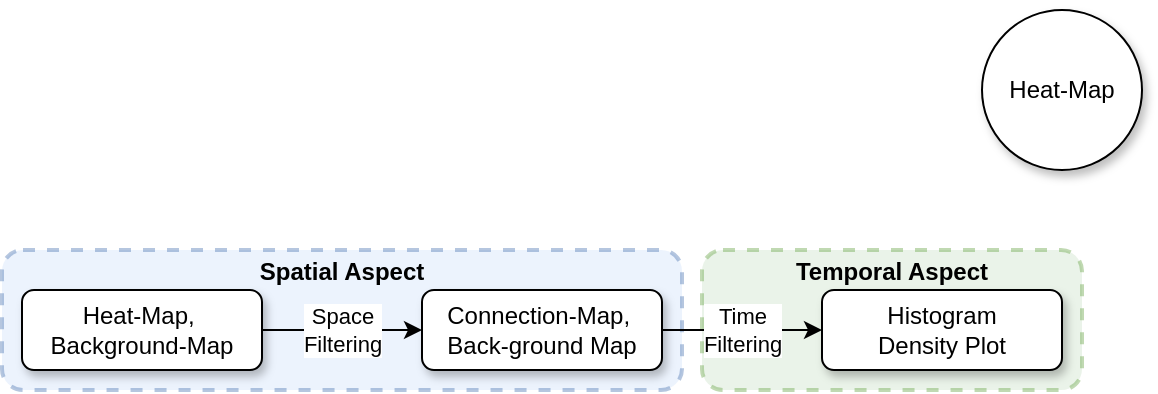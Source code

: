 <mxfile version="22.1.3" type="github" pages="2">
  <diagram name="第 1 页" id="zkNjxj-7vgQrWTerMI57">
    <mxGraphModel dx="734" dy="1607" grid="1" gridSize="10" guides="1" tooltips="1" connect="1" arrows="1" fold="1" page="1" pageScale="1" pageWidth="827" pageHeight="1169" math="0" shadow="0">
      <root>
        <mxCell id="0" />
        <mxCell id="1" parent="0" />
        <mxCell id="u8HhoxKraR9D1wvQ_Hw4-2" value="&lt;p style=&quot;margin:0px;margin-top:4px;text-align:center;&quot;&gt;&lt;b&gt;Temporal Aspect&lt;/b&gt;&lt;/p&gt;" style="verticalAlign=top;align=left;overflow=fill;fontSize=12;fontFamily=Helvetica;html=1;whiteSpace=wrap;shadow=0;rounded=1;fillColor=#d5e8d4;strokeColor=#82b366;strokeWidth=2;dashed=1;opacity=50;" vertex="1" parent="1">
          <mxGeometry x="380" y="100" width="190" height="70" as="geometry" />
        </mxCell>
        <mxCell id="u8HhoxKraR9D1wvQ_Hw4-1" value="&lt;p style=&quot;margin:0px;margin-top:4px;text-align:center;&quot;&gt;&lt;b&gt;Spatial Aspect&lt;/b&gt;&lt;/p&gt;" style="verticalAlign=top;align=left;overflow=fill;fontSize=12;fontFamily=Helvetica;html=1;whiteSpace=wrap;shadow=0;rounded=1;fillColor=#dae8fc;strokeColor=#6c8ebf;strokeWidth=2;dashed=1;opacity=50;" vertex="1" parent="1">
          <mxGeometry x="30" y="100" width="340" height="70" as="geometry" />
        </mxCell>
        <mxCell id="XMkqf1rULxtsmKMtTNsO-1" value="Heat-Map" style="ellipse;whiteSpace=wrap;html=1;shadow=1;container=0;" vertex="1" parent="1">
          <mxGeometry x="520.005" y="-20" width="80" height="80" as="geometry" />
        </mxCell>
        <mxCell id="XMkqf1rULxtsmKMtTNsO-2" value="Heat-Map,&amp;nbsp;&lt;br&gt;Background-Map" style="rounded=1;shadow=1;fontFamily=Helvetica;align=center;labelBackgroundColor=none;labelBorderColor=none;whiteSpace=wrap;html=1;points=[[0,0,0,0,0],[0,0.3,0,0,0],[0,0.5,0,0,0],[0,0.85,0,0,0],[0,1,0,0,0],[0.25,0,0,0,0],[0.25,1,0,0,0],[0.5,0,0,0,0],[0.5,1,0,0,0],[0.75,0,0,0,0],[0.75,1,0,0,0],[1,0,0,0,0],[1,0.25,0,0,0],[1,0.5,0,0,0],[1,0.75,0,0,0],[1,1,0,0,0]];container=0;" vertex="1" parent="1">
          <mxGeometry x="40" y="120" width="120" height="40" as="geometry" />
        </mxCell>
        <mxCell id="XMkqf1rULxtsmKMtTNsO-3" value="Connection-Map,&amp;nbsp;&lt;br&gt;Back-ground Map" style="rounded=1;shadow=1;fontFamily=Helvetica;align=center;labelBackgroundColor=none;labelBorderColor=none;whiteSpace=wrap;html=1;points=[[0,0,0,0,0],[0,0.3,0,0,0],[0,0.5,0,0,0],[0,0.85,0,0,0],[0,1,0,0,0],[0.25,0,0,0,0],[0.25,1,0,0,0],[0.5,0,0,0,0],[0.5,1,0,0,0],[0.75,0,0,0,0],[0.75,1,0,0,0],[1,0,0,0,0],[1,0.25,0,0,0],[1,0.5,0,0,0],[1,0.75,0,0,0],[1,1,0,0,0]];container=0;" vertex="1" parent="1">
          <mxGeometry x="240" y="120" width="120" height="40" as="geometry" />
        </mxCell>
        <mxCell id="XMkqf1rULxtsmKMtTNsO-4" value="Histogram&lt;br&gt;Density Plot" style="rounded=1;shadow=1;fontFamily=Helvetica;align=center;labelBackgroundColor=none;labelBorderColor=none;whiteSpace=wrap;html=1;points=[[0,0,0,0,0],[0,0.3,0,0,0],[0,0.5,0,0,0],[0,0.85,0,0,0],[0,1,0,0,0],[0.25,0,0,0,0],[0.25,1,0,0,0],[0.5,0,0,0,0],[0.5,1,0,0,0],[0.75,0,0,0,0],[0.75,1,0,0,0],[1,0,0,0,0],[1,0.25,0,0,0],[1,0.5,0,0,0],[1,0.75,0,0,0],[1,1,0,0,0]];container=0;" vertex="1" parent="1">
          <mxGeometry x="440" y="120" width="120" height="40" as="geometry" />
        </mxCell>
        <mxCell id="-I8aVZD_lmO5MlXThIHt-1" value="Space&lt;br&gt;Filtering" style="endArrow=classic;html=1;rounded=0;exitX=1;exitY=0.5;exitDx=0;exitDy=0;exitPerimeter=0;entryX=0;entryY=0.5;entryDx=0;entryDy=0;entryPerimeter=0;" edge="1" parent="1" source="XMkqf1rULxtsmKMtTNsO-2" target="XMkqf1rULxtsmKMtTNsO-3">
          <mxGeometry width="50" height="50" relative="1" as="geometry">
            <mxPoint x="270" y="280" as="sourcePoint" />
            <mxPoint x="320" y="230" as="targetPoint" />
          </mxGeometry>
        </mxCell>
        <mxCell id="-I8aVZD_lmO5MlXThIHt-3" value="Time&lt;br&gt;Filtering" style="endArrow=classic;html=1;rounded=0;exitX=1;exitY=0.5;exitDx=0;exitDy=0;exitPerimeter=0;" edge="1" parent="1" source="XMkqf1rULxtsmKMtTNsO-3" target="XMkqf1rULxtsmKMtTNsO-4">
          <mxGeometry width="50" height="50" relative="1" as="geometry">
            <mxPoint x="374" y="90" as="sourcePoint" />
            <mxPoint x="454" y="90" as="targetPoint" />
          </mxGeometry>
        </mxCell>
      </root>
    </mxGraphModel>
  </diagram>
  <diagram id="55nbSS_ZiVXcy6A35bE9" name="第 2 页">
    <mxGraphModel dx="954" dy="570" grid="1" gridSize="10" guides="1" tooltips="1" connect="1" arrows="1" fold="1" page="1" pageScale="1" pageWidth="827" pageHeight="1169" math="0" shadow="0">
      <root>
        <mxCell id="0" />
        <mxCell id="1" parent="0" />
        <mxCell id="liNgja8HcJqzZslweJPf-1" value="Spaital Distribution&lt;br&gt;Heat-map for the inflow and outflow" style="rounded=0;whiteSpace=wrap;html=1;fillColor=#dae8fc;strokeColor=#6c8ebf;" vertex="1" parent="1">
          <mxGeometry x="120" y="120" width="160" height="240" as="geometry" />
        </mxCell>
        <mxCell id="liNgja8HcJqzZslweJPf-2" value="Spatial Distribution&lt;br&gt;Connection-map for the directed or indirected flow" style="rounded=0;whiteSpace=wrap;html=1;fillColor=#d5e8d4;strokeColor=#82b366;" vertex="1" parent="1">
          <mxGeometry x="320" y="120" width="160" height="240" as="geometry" />
        </mxCell>
        <mxCell id="liNgja8HcJqzZslweJPf-3" value="Slider for time range" style="rounded=0;whiteSpace=wrap;html=1;fillColor=#e1d5e7;strokeColor=#9673a6;" vertex="1" parent="1">
          <mxGeometry x="520" y="120" width="80" height="60" as="geometry" />
        </mxCell>
        <mxCell id="liNgja8HcJqzZslweJPf-4" value="Other user-interaction functions" style="rounded=0;whiteSpace=wrap;html=1;fillColor=#e1d5e7;strokeColor=#9673a6;" vertex="1" parent="1">
          <mxGeometry x="520" y="300" width="80" height="60" as="geometry" />
        </mxCell>
        <mxCell id="liNgja8HcJqzZslweJPf-5" value="Filter for taxi type" style="rounded=0;whiteSpace=wrap;html=1;fillColor=#e1d5e7;strokeColor=#9673a6;" vertex="1" parent="1">
          <mxGeometry x="520" y="210" width="80" height="60" as="geometry" />
        </mxCell>
        <mxCell id="liNgja8HcJqzZslweJPf-6" value="Temporal Distribution&lt;br&gt;Trip Count" style="rounded=0;whiteSpace=wrap;html=1;fillColor=#fff2cc;strokeColor=#d6b656;" vertex="1" parent="1">
          <mxGeometry x="120" y="380" width="160" height="60" as="geometry" />
        </mxCell>
        <mxCell id="liNgja8HcJqzZslweJPf-7" value="Temporal Distribution&lt;br style=&quot;border-color: var(--border-color);&quot;&gt;Passengers Count" style="rounded=0;whiteSpace=wrap;html=1;fillColor=#fff2cc;strokeColor=#d6b656;" vertex="1" parent="1">
          <mxGeometry x="320" y="380" width="160" height="60" as="geometry" />
        </mxCell>
        <mxCell id="liNgja8HcJqzZslweJPf-8" value="Instructions" style="rounded=0;whiteSpace=wrap;html=1;fillColor=#f5f5f5;strokeColor=#666666;fontColor=#333333;" vertex="1" parent="1">
          <mxGeometry x="520" y="380" width="80" height="60" as="geometry" />
        </mxCell>
        <mxCell id="liNgja8HcJqzZslweJPf-9" value="User Interaction" style="rounded=1;whiteSpace=wrap;html=1;" vertex="1" parent="1">
          <mxGeometry x="320" y="40" width="120" height="40" as="geometry" />
        </mxCell>
        <mxCell id="liNgja8HcJqzZslweJPf-10" value="" style="endArrow=classic;html=1;rounded=0;edgeStyle=orthogonalEdgeStyle;curved=1;entryX=0.5;entryY=0;entryDx=0;entryDy=0;" edge="1" parent="1" source="liNgja8HcJqzZslweJPf-9" target="liNgja8HcJqzZslweJPf-14">
          <mxGeometry width="50" height="50" relative="1" as="geometry">
            <mxPoint x="90" y="60" as="sourcePoint" />
            <mxPoint x="140" y="10" as="targetPoint" />
          </mxGeometry>
        </mxCell>
        <mxCell id="liNgja8HcJqzZslweJPf-11" value="" style="endArrow=classic;html=1;rounded=0;entryX=0.625;entryY=0.5;entryDx=0;entryDy=0;entryPerimeter=0;edgeStyle=orthogonalEdgeStyle;curved=1;" edge="1" parent="1" source="liNgja8HcJqzZslweJPf-9" target="liNgja8HcJqzZslweJPf-3">
          <mxGeometry width="50" height="50" relative="1" as="geometry">
            <mxPoint x="330" y="83" as="sourcePoint" />
            <mxPoint x="210" y="130" as="targetPoint" />
          </mxGeometry>
        </mxCell>
        <mxCell id="liNgja8HcJqzZslweJPf-12" value="" style="endArrow=classic;html=1;rounded=0;edgeStyle=orthogonalEdgeStyle;curved=1;" edge="1" parent="1" source="liNgja8HcJqzZslweJPf-9" target="liNgja8HcJqzZslweJPf-5">
          <mxGeometry width="50" height="50" relative="1" as="geometry">
            <mxPoint x="447" y="90" as="sourcePoint" />
            <mxPoint x="580" y="160" as="targetPoint" />
          </mxGeometry>
        </mxCell>
        <mxCell id="liNgja8HcJqzZslweJPf-13" value="" style="endArrow=classic;html=1;rounded=0;edgeStyle=orthogonalEdgeStyle;curved=1;" edge="1" parent="1" source="liNgja8HcJqzZslweJPf-9" target="liNgja8HcJqzZslweJPf-4">
          <mxGeometry width="50" height="50" relative="1" as="geometry">
            <mxPoint x="418" y="90" as="sourcePoint" />
            <mxPoint x="542" y="220" as="targetPoint" />
          </mxGeometry>
        </mxCell>
        <mxCell id="liNgja8HcJqzZslweJPf-14" value="Spatial selection function" style="rounded=0;whiteSpace=wrap;html=1;fillColor=#e1d5e7;strokeColor=#9673a6;" vertex="1" parent="1">
          <mxGeometry x="160" y="130" width="80" height="60" as="geometry" />
        </mxCell>
        <mxCell id="liNgja8HcJqzZslweJPf-15" value="" style="endArrow=none;html=1;rounded=0;" edge="1" parent="1" source="liNgja8HcJqzZslweJPf-1" target="liNgja8HcJqzZslweJPf-2">
          <mxGeometry width="50" height="50" relative="1" as="geometry">
            <mxPoint x="30" y="300" as="sourcePoint" />
            <mxPoint x="80" y="250" as="targetPoint" />
          </mxGeometry>
        </mxCell>
        <mxCell id="liNgja8HcJqzZslweJPf-16" value="" style="endArrow=none;html=1;rounded=0;" edge="1" parent="1" source="liNgja8HcJqzZslweJPf-6" target="liNgja8HcJqzZslweJPf-7">
          <mxGeometry width="50" height="50" relative="1" as="geometry">
            <mxPoint x="290" y="250" as="sourcePoint" />
            <mxPoint x="330" y="250" as="targetPoint" />
          </mxGeometry>
        </mxCell>
        <mxCell id="liNgja8HcJqzZslweJPf-17" value="" style="endArrow=none;html=1;rounded=0;" edge="1" parent="1" source="liNgja8HcJqzZslweJPf-1" target="liNgja8HcJqzZslweJPf-6">
          <mxGeometry width="50" height="50" relative="1" as="geometry">
            <mxPoint x="290" y="420" as="sourcePoint" />
            <mxPoint x="330" y="420" as="targetPoint" />
          </mxGeometry>
        </mxCell>
        <mxCell id="liNgja8HcJqzZslweJPf-18" value="" style="endArrow=none;html=1;rounded=0;" edge="1" parent="1" source="liNgja8HcJqzZslweJPf-2" target="liNgja8HcJqzZslweJPf-7">
          <mxGeometry width="50" height="50" relative="1" as="geometry">
            <mxPoint x="210" y="370" as="sourcePoint" />
            <mxPoint x="210" y="390" as="targetPoint" />
          </mxGeometry>
        </mxCell>
        <mxCell id="liNgja8HcJqzZslweJPf-19" value="" style="ellipse;whiteSpace=wrap;html=1;dashed=1;gradientColor=default;fillColor=none;strokeWidth=2;" vertex="1" parent="1">
          <mxGeometry x="250" y="320" width="100" height="100" as="geometry" />
        </mxCell>
        <mxCell id="liNgja8HcJqzZslweJPf-20" value="The data used keeps the same after slection and filtering" style="text;html=1;strokeColor=none;fillColor=none;align=center;verticalAlign=middle;whiteSpace=wrap;rounded=0;" vertex="1" parent="1">
          <mxGeometry x="230" y="355" width="140" height="30" as="geometry" />
        </mxCell>
      </root>
    </mxGraphModel>
  </diagram>
</mxfile>
